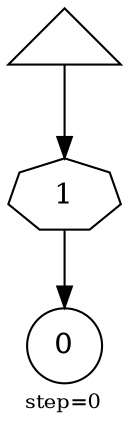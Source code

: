 digraph {
  graph  [labelloc=bottom,labeljust=left,fontsize="10",label="step=0"];
  "352" [shape=triangle,peripheries="1",label="",labelfontcolor=black,color=black];
  "353" [shape=circle,peripheries="1",label=<0>,labelfontcolor=black,color=black];
  "354" [label=<1>,peripheries="1",color=black,shape=septagon];
  "352" -> "354" [color=black];
  "354" -> "353" [color=black];
}